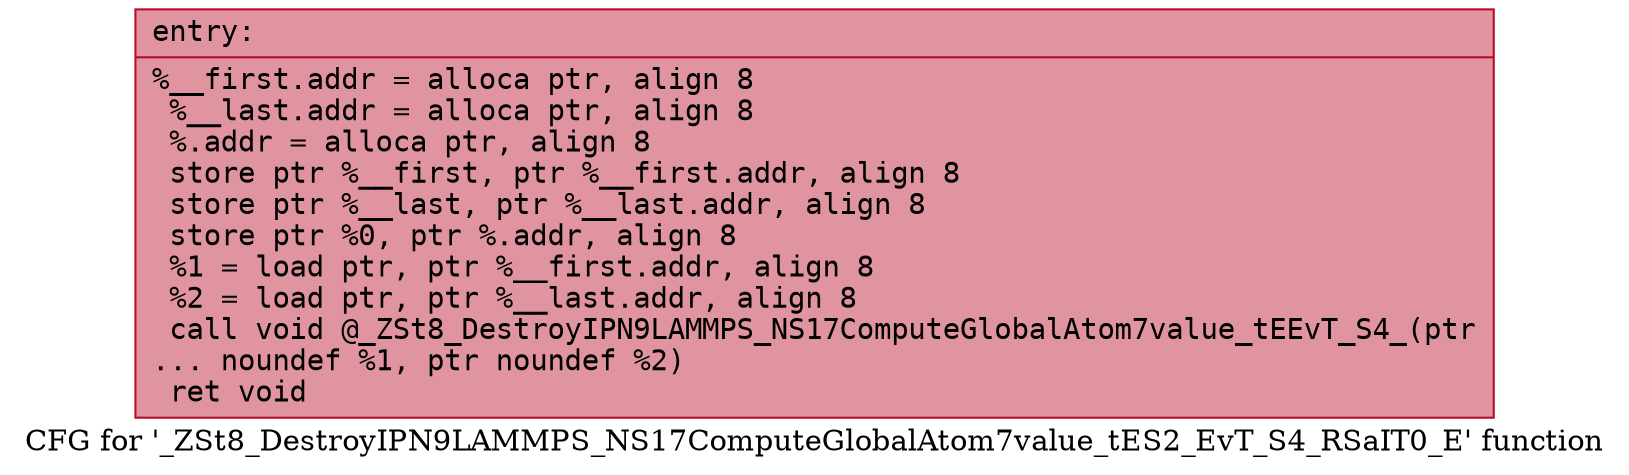 digraph "CFG for '_ZSt8_DestroyIPN9LAMMPS_NS17ComputeGlobalAtom7value_tES2_EvT_S4_RSaIT0_E' function" {
	label="CFG for '_ZSt8_DestroyIPN9LAMMPS_NS17ComputeGlobalAtom7value_tES2_EvT_S4_RSaIT0_E' function";

	Node0x56131ebe2ce0 [shape=record,color="#b70d28ff", style=filled, fillcolor="#b70d2870" fontname="Courier",label="{entry:\l|  %__first.addr = alloca ptr, align 8\l  %__last.addr = alloca ptr, align 8\l  %.addr = alloca ptr, align 8\l  store ptr %__first, ptr %__first.addr, align 8\l  store ptr %__last, ptr %__last.addr, align 8\l  store ptr %0, ptr %.addr, align 8\l  %1 = load ptr, ptr %__first.addr, align 8\l  %2 = load ptr, ptr %__last.addr, align 8\l  call void @_ZSt8_DestroyIPN9LAMMPS_NS17ComputeGlobalAtom7value_tEEvT_S4_(ptr\l... noundef %1, ptr noundef %2)\l  ret void\l}"];
}
